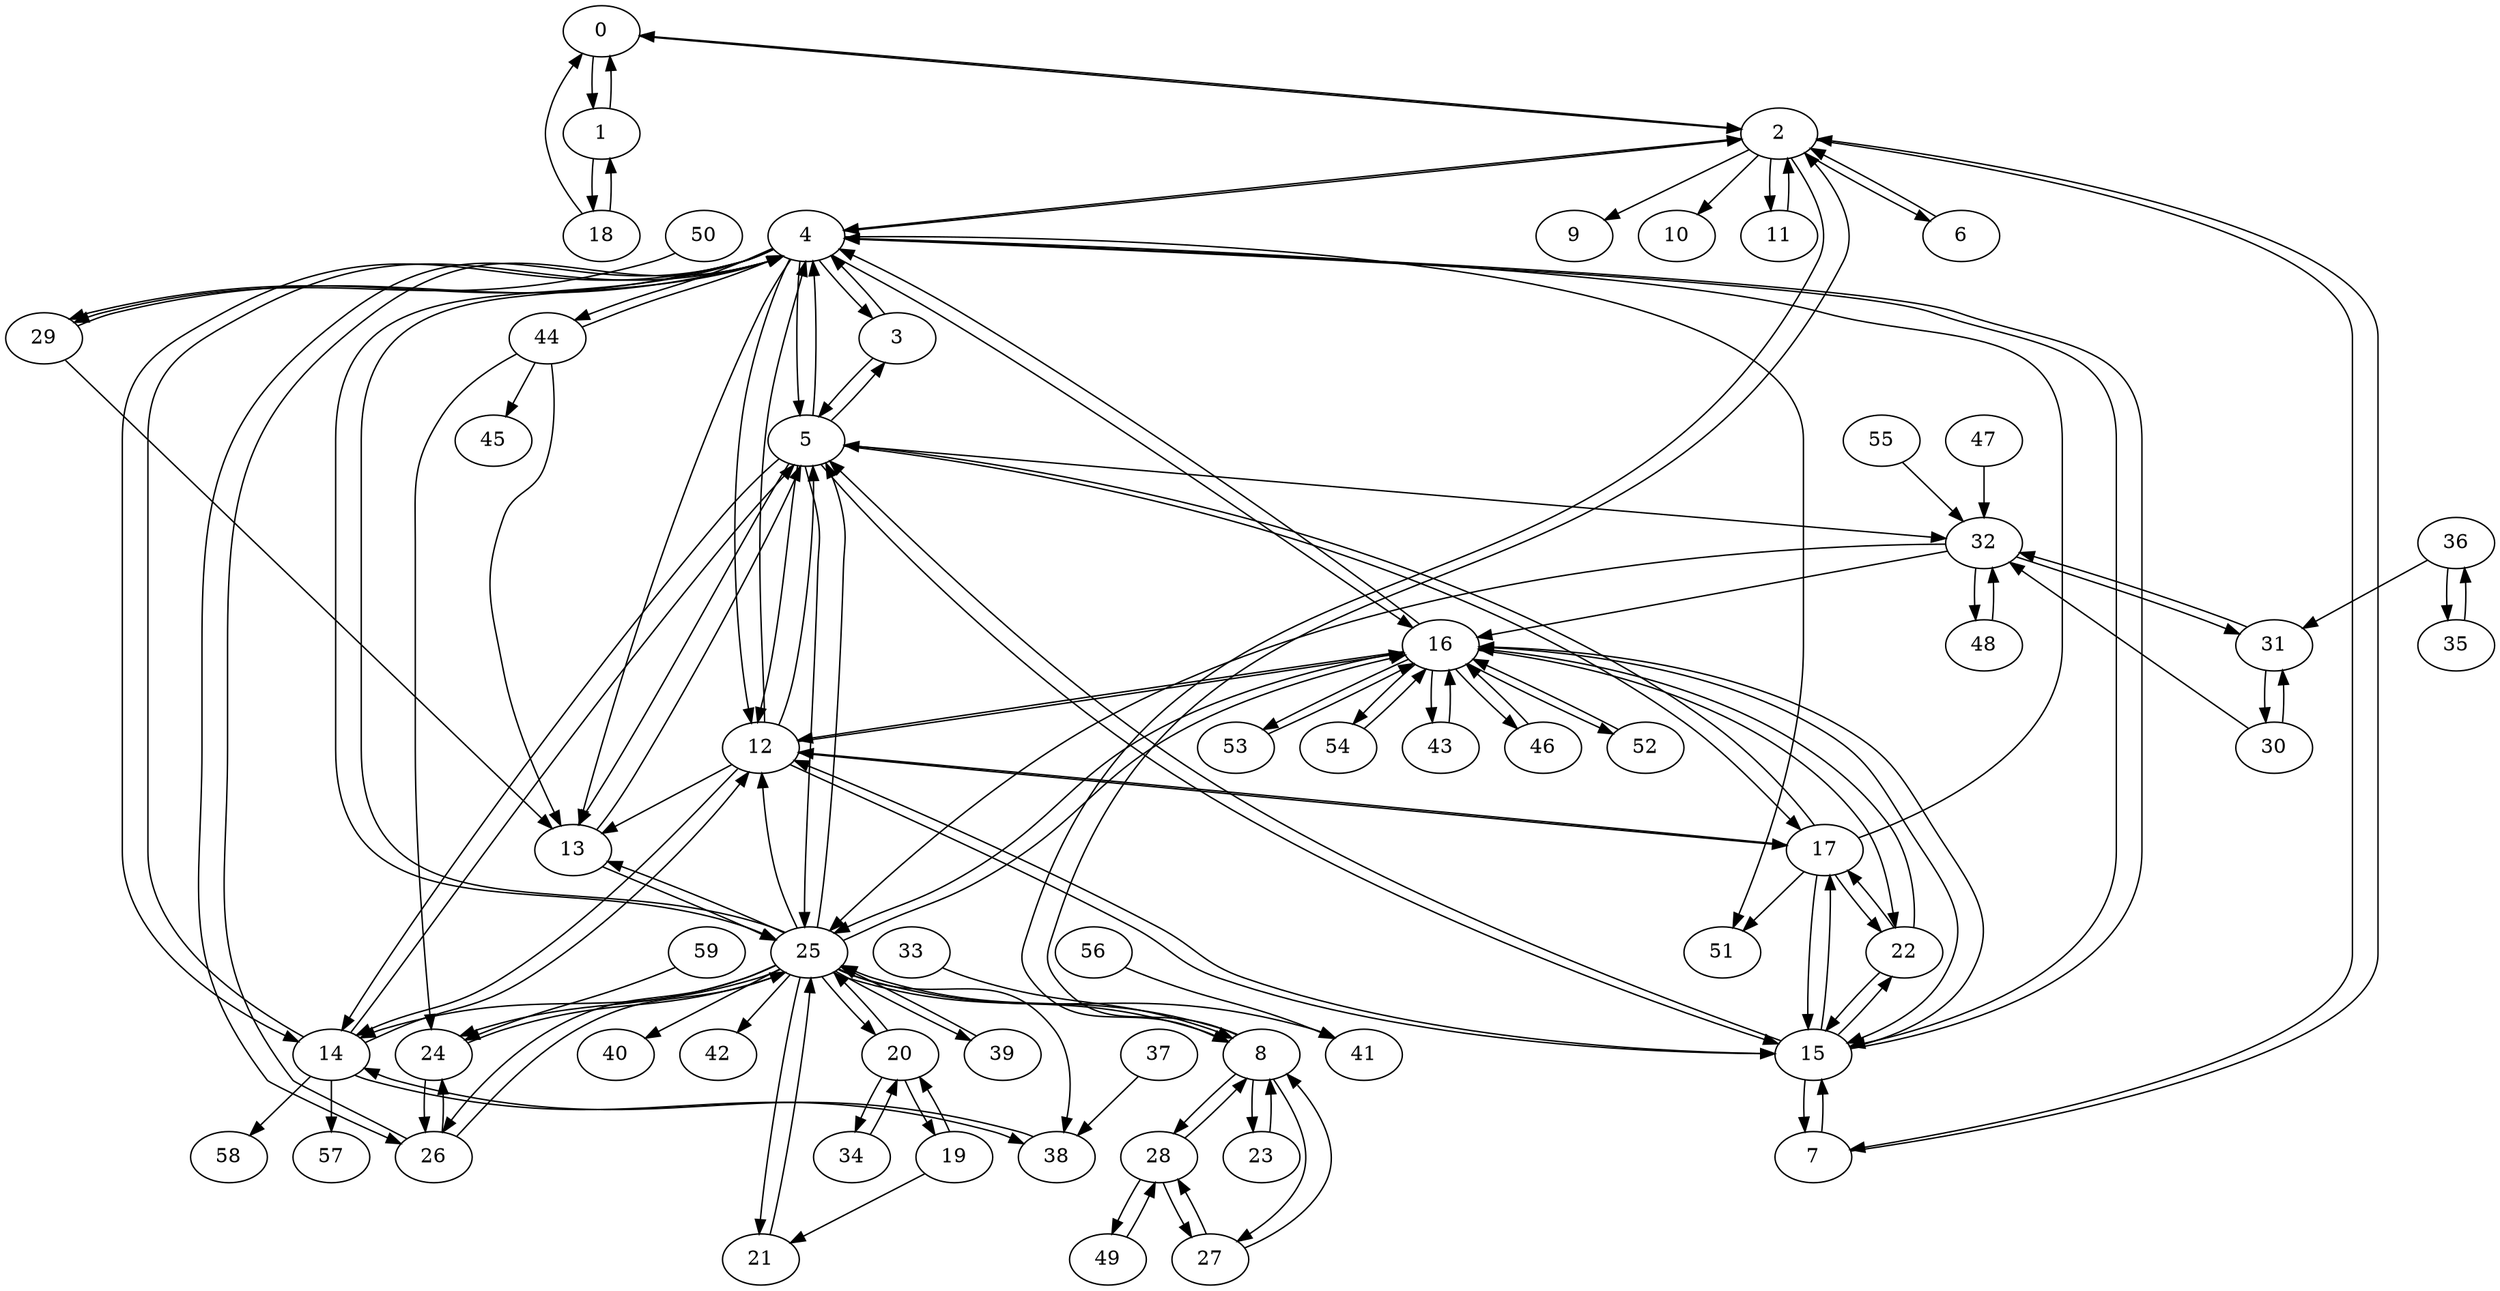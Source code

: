 /* Created by igraph @VERSION@ */
digraph {
  0 [
    name="a.motakis"
  ];
  1 [
    name="eric.auger"
  ];
  2 [
    name="alex.williamson"
  ];
  3 [
    name=acourbot
  ];
  4 [
    name="will.deacon"
  ];
  5 [
    name="laurent.pinchart"
  ];
  6 [
    name=roland
  ];
  7 [
    name=bhelgaas
  ];
  8 [
    name="feng.wu"
  ];
  9 [
    name="remy.gauguey"
  ];
  10 [
    name="jan.kiszka"
  ];
  11 [
    name=markh
  ];
  12 [
    name=arnd
  ];
  13 [
    name="laurent.pinchart+renesas"
  ];
  14 [
    name="thierry.reding"
  ];
  15 [
    name="m-karicheri2"
  ];
  16 [
    name="robin.murphy"
  ];
  17 [
    name=robherring2
  ];
  18 [
    name="b.reynal"
  ];
  19 [
    name=bhe
  ];
  20 [
    name="zhen-hual"
  ];
  21 [
    name=vgoyal
  ];
  22 [
    name="catalin.marinas"
  ];
  23 [
    name=dwmw2
  ];
  24 [
    name="emilian.medve"
  ];
  25 [
    name=joro
  ];
  26 [
    name="varun.sethi"
  ];
  27 [
    name=pbonzini
  ];
  28 [
    name=rkrcmar
  ];
  29 [
    name=heiko
  ];
  30 [
    name="hongbo.zhang"
  ];
  31 [
    name=javier
  ];
  32 [
    name="m.szyprowski"
  ];
  33 [
    name=hpa
  ];
  34 [
    name="indou.takao"
  ];
  35 [
    name="javier.martinez"
  ];
  36 [
    name="jy0922.shim"
  ];
  37 [
    name=jbarnes
  ];
  38 [
    name="oded.gabbay"
  ];
  39 [
    name="k.kozlowski"
  ];
  40 [
    name=wsa
  ];
  41 [
    name="jiang.liu"
  ];
  42 [
    name=shuahkh
  ];
  43 [
    name=josephl
  ];
  44 [
    name=jroedel
  ];
  45 [
    name="jerry.hoemann"
  ];
  46 [
    name=lauraa
  ];
  47 [
    name="liquid.acid"
  ];
  48 [
    name="sjoerd.simons"
  ];
  49 [
    name="nadav.amit"
  ];
  50 [
    name=olof
  ];
  51 [
    name=mitchelh
  ];
  52 [
    name="stefano.stabellini"
  ];
  53 [
    name="yingjoe.chen"
  ];
  54 [
    name="yong.wu"
  ];
  55 [
    name="sumit.semwal"
  ];
  56 [
    name=tglx
  ];
  57 [
    name="christian.koenig"
  ];
  58 [
    name=markz
  ];
  59 [
    name=timur
  ];

  0 -> 1 [
    weight=1
  ];
  0 -> 2 [
    weight=1
  ];
  1 -> 0 [
    weight=2
  ];
  1 -> 18 [
    weight=3
  ];
  2 -> 0 [
    weight=1
  ];
  2 -> 4 [
    weight=2
  ];
  2 -> 6 [
    weight=3
  ];
  2 -> 7 [
    weight=1
  ];
  2 -> 8 [
    weight=1
  ];
  2 -> 9 [
    weight=1
  ];
  2 -> 10 [
    weight=1
  ];
  2 -> 11 [
    weight=2
  ];
  3 -> 4 [
    weight=2
  ];
  3 -> 5 [
    weight=1
  ];
  4 -> 2 [
    weight=2
  ];
  4 -> 3 [
    weight=1
  ];
  4 -> 5 [
    weight=6
  ];
  4 -> 12 [
    weight=7
  ];
  4 -> 13 [
    weight=1
  ];
  4 -> 14 [
    weight=3
  ];
  4 -> 15 [
    weight=2
  ];
  4 -> 16 [
    weight=1
  ];
  4 -> 25 [
    weight=7
  ];
  4 -> 26 [
    weight=1
  ];
  4 -> 29 [
    weight=1
  ];
  4 -> 44 [
    weight=1
  ];
  4 -> 51 [
    weight=8
  ];
  5 -> 3 [
    weight=1
  ];
  5 -> 4 [
    weight=11
  ];
  5 -> 12 [
    weight=2
  ];
  5 -> 13 [
    weight=1
  ];
  5 -> 14 [
    weight=4
  ];
  5 -> 15 [
    weight=1
  ];
  5 -> 17 [
    weight=1
  ];
  5 -> 25 [
    weight=4
  ];
  5 -> 32 [
    weight=2
  ];
  6 -> 2 [
    weight=2
  ];
  7 -> 2 [
    weight=1
  ];
  7 -> 15 [
    weight=5
  ];
  8 -> 2 [
    weight=1
  ];
  8 -> 23 [
    weight=3
  ];
  8 -> 25 [
    weight=1
  ];
  8 -> 27 [
    weight=1
  ];
  8 -> 28 [
    weight=1
  ];
  11 -> 2 [
    weight=1
  ];
  12 -> 4 [
    weight=2
  ];
  12 -> 5 [
    weight=2
  ];
  12 -> 13 [
    weight=1
  ];
  12 -> 14 [
    weight=2
  ];
  12 -> 15 [
    weight=5
  ];
  12 -> 16 [
    weight=1
  ];
  12 -> 17 [
    weight=1
  ];
  13 -> 5 [
    weight=1
  ];
  13 -> 25 [
    weight=1
  ];
  14 -> 4 [
    weight=3
  ];
  14 -> 5 [
    weight=4
  ];
  14 -> 12 [
    weight=1
  ];
  14 -> 38 [
    weight=1
  ];
  14 -> 57 [
    weight=1
  ];
  14 -> 58 [
    weight=1
  ];
  15 -> 4 [
    weight=2
  ];
  15 -> 5 [
    weight=3
  ];
  15 -> 7 [
    weight=5
  ];
  15 -> 12 [
    weight=5
  ];
  15 -> 16 [
    weight=3
  ];
  15 -> 17 [
    weight=3
  ];
  15 -> 22 [
    weight=2
  ];
  16 -> 4 [
    weight=2
  ];
  16 -> 12 [
    weight=1
  ];
  16 -> 15 [
    weight=3
  ];
  16 -> 22 [
    weight=2
  ];
  16 -> 25 [
    weight=2
  ];
  16 -> 43 [
    weight=1
  ];
  16 -> 46 [
    weight=1
  ];
  16 -> 52 [
    weight=1
  ];
  16 -> 53 [
    weight=2
  ];
  16 -> 54 [
    weight=1
  ];
  17 -> 4 [
    weight=1
  ];
  17 -> 5 [
    weight=1
  ];
  17 -> 12 [
    weight=1
  ];
  17 -> 15 [
    weight=6
  ];
  17 -> 22 [
    weight=1
  ];
  17 -> 51 [
    weight=1
  ];
  18 -> 0 [
    weight=1
  ];
  18 -> 1 [
    weight=2
  ];
  19 -> 20 [
    weight=6
  ];
  19 -> 21 [
    weight=1
  ];
  20 -> 19 [
    weight=5
  ];
  20 -> 25 [
    weight=2
  ];
  20 -> 34 [
    weight=2
  ];
  21 -> 25 [
    weight=2
  ];
  22 -> 15 [
    weight=1
  ];
  22 -> 16 [
    weight=3
  ];
  22 -> 17 [
    weight=1
  ];
  23 -> 8 [
    weight=7
  ];
  24 -> 25 [
    weight=1
  ];
  24 -> 26 [
    weight=3
  ];
  25 -> 4 [
    weight=6
  ];
  25 -> 5 [
    weight=8
  ];
  25 -> 8 [
    weight=1
  ];
  25 -> 12 [
    weight=1
  ];
  25 -> 13 [
    weight=1
  ];
  25 -> 14 [
    weight=1
  ];
  25 -> 16 [
    weight=4
  ];
  25 -> 20 [
    weight=3
  ];
  25 -> 21 [
    weight=2
  ];
  25 -> 24 [
    weight=2
  ];
  25 -> 26 [
    weight=1
  ];
  25 -> 38 [
    weight=1
  ];
  25 -> 39 [
    weight=2
  ];
  25 -> 40 [
    weight=1
  ];
  25 -> 41 [
    weight=1
  ];
  25 -> 42 [
    weight=2
  ];
  26 -> 4 [
    weight=1
  ];
  26 -> 24 [
    weight=33
  ];
  26 -> 25 [
    weight=2
  ];
  27 -> 8 [
    weight=1
  ];
  27 -> 28 [
    weight=2
  ];
  28 -> 8 [
    weight=3
  ];
  28 -> 27 [
    weight=2
  ];
  28 -> 49 [
    weight=1
  ];
  29 -> 4 [
    weight=1
  ];
  29 -> 13 [
    weight=2
  ];
  30 -> 31 [
    weight=1
  ];
  30 -> 32 [
    weight=1
  ];
  31 -> 30 [
    weight=2
  ];
  31 -> 32 [
    weight=4
  ];
  32 -> 16 [
    weight=1
  ];
  32 -> 25 [
    weight=1
  ];
  32 -> 31 [
    weight=2
  ];
  32 -> 48 [
    weight=1
  ];
  33 -> 8 [
    weight=1
  ];
  34 -> 20 [
    weight=2
  ];
  35 -> 36 [
    weight=7
  ];
  36 -> 31 [
    weight=1
  ];
  36 -> 35 [
    weight=4
  ];
  37 -> 38 [
    weight=1
  ];
  38 -> 14 [
    weight=1
  ];
  39 -> 25 [
    weight=1
  ];
  43 -> 16 [
    weight=3
  ];
  44 -> 4 [
    weight=1
  ];
  44 -> 13 [
    weight=1
  ];
  44 -> 24 [
    weight=1
  ];
  44 -> 45 [
    weight=1
  ];
  46 -> 16 [
    weight=1
  ];
  47 -> 32 [
    weight=1
  ];
  48 -> 32 [
    weight=1
  ];
  49 -> 28 [
    weight=1
  ];
  50 -> 29 [
    weight=1
  ];
  52 -> 16 [
    weight=1
  ];
  53 -> 16 [
    weight=1
  ];
  54 -> 16 [
    weight=1
  ];
  55 -> 32 [
    weight=1
  ];
  56 -> 41 [
    weight=1
  ];
  59 -> 24 [
    weight=1
  ];
}
